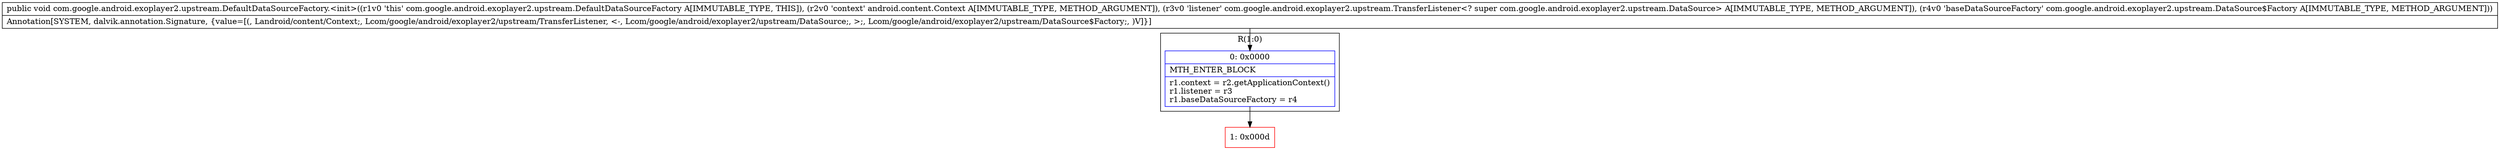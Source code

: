 digraph "CFG forcom.google.android.exoplayer2.upstream.DefaultDataSourceFactory.\<init\>(Landroid\/content\/Context;Lcom\/google\/android\/exoplayer2\/upstream\/TransferListener;Lcom\/google\/android\/exoplayer2\/upstream\/DataSource$Factory;)V" {
subgraph cluster_Region_1823453174 {
label = "R(1:0)";
node [shape=record,color=blue];
Node_0 [shape=record,label="{0\:\ 0x0000|MTH_ENTER_BLOCK\l|r1.context = r2.getApplicationContext()\lr1.listener = r3\lr1.baseDataSourceFactory = r4\l}"];
}
Node_1 [shape=record,color=red,label="{1\:\ 0x000d}"];
MethodNode[shape=record,label="{public void com.google.android.exoplayer2.upstream.DefaultDataSourceFactory.\<init\>((r1v0 'this' com.google.android.exoplayer2.upstream.DefaultDataSourceFactory A[IMMUTABLE_TYPE, THIS]), (r2v0 'context' android.content.Context A[IMMUTABLE_TYPE, METHOD_ARGUMENT]), (r3v0 'listener' com.google.android.exoplayer2.upstream.TransferListener\<? super com.google.android.exoplayer2.upstream.DataSource\> A[IMMUTABLE_TYPE, METHOD_ARGUMENT]), (r4v0 'baseDataSourceFactory' com.google.android.exoplayer2.upstream.DataSource$Factory A[IMMUTABLE_TYPE, METHOD_ARGUMENT]))  | Annotation[SYSTEM, dalvik.annotation.Signature, \{value=[(, Landroid\/content\/Context;, Lcom\/google\/android\/exoplayer2\/upstream\/TransferListener, \<\-, Lcom\/google\/android\/exoplayer2\/upstream\/DataSource;, \>;, Lcom\/google\/android\/exoplayer2\/upstream\/DataSource$Factory;, )V]\}]\l}"];
MethodNode -> Node_0;
Node_0 -> Node_1;
}


